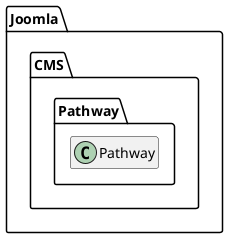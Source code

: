 @startuml
set namespaceSeparator \\
hide members
hide << alias >> circle

class Joomla\\CMS\\Pathway\\Pathway
@enduml
